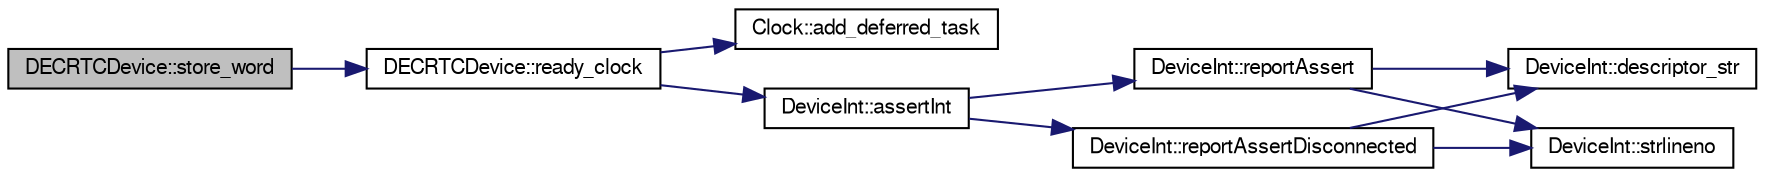 digraph G
{
  edge [fontname="FreeSans",fontsize="10",labelfontname="FreeSans",labelfontsize="10"];
  node [fontname="FreeSans",fontsize="10",shape=record];
  rankdir=LR;
  Node1 [label="DECRTCDevice::store_word",height=0.2,width=0.4,color="black", fillcolor="grey75", style="filled" fontcolor="black"];
  Node1 -> Node2 [color="midnightblue",fontsize="10",style="solid"];
  Node2 [label="DECRTCDevice::ready_clock",height=0.2,width=0.4,color="black", fillcolor="white", style="filled",URL="$classDECRTCDevice.html#a1e79a0b3fecf8a717dee6454c1f830e0"];
  Node2 -> Node3 [color="midnightblue",fontsize="10",style="solid"];
  Node3 [label="Clock::add_deferred_task",height=0.2,width=0.4,color="black", fillcolor="white", style="filled",URL="$classClock.html#a78c89e7b78e718b21f4374eb84559d6f"];
  Node2 -> Node4 [color="midnightblue",fontsize="10",style="solid"];
  Node4 [label="DeviceInt::assertInt",height=0.2,width=0.4,color="black", fillcolor="white", style="filled",URL="$classDeviceInt.html#a2b7e17c5314630680c3a09a9e706f870"];
  Node4 -> Node5 [color="midnightblue",fontsize="10",style="solid"];
  Node5 [label="DeviceInt::reportAssert",height=0.2,width=0.4,color="black", fillcolor="white", style="filled",URL="$classDeviceInt.html#a043b0544625e7cbcb532fffbfe044425"];
  Node5 -> Node6 [color="midnightblue",fontsize="10",style="solid"];
  Node6 [label="DeviceInt::descriptor_str",height=0.2,width=0.4,color="black", fillcolor="white", style="filled",URL="$classDeviceInt.html#a8e93853ae77b6a63a140ed498d9fc8b8"];
  Node5 -> Node7 [color="midnightblue",fontsize="10",style="solid"];
  Node7 [label="DeviceInt::strlineno",height=0.2,width=0.4,color="black", fillcolor="white", style="filled",URL="$classDeviceInt.html#a7b51658efadb002993df8b4475ce29eb"];
  Node4 -> Node8 [color="midnightblue",fontsize="10",style="solid"];
  Node8 [label="DeviceInt::reportAssertDisconnected",height=0.2,width=0.4,color="black", fillcolor="white", style="filled",URL="$classDeviceInt.html#abaef481c8ded1d9ddc5a7789e498856e"];
  Node8 -> Node6 [color="midnightblue",fontsize="10",style="solid"];
  Node8 -> Node7 [color="midnightblue",fontsize="10",style="solid"];
}
